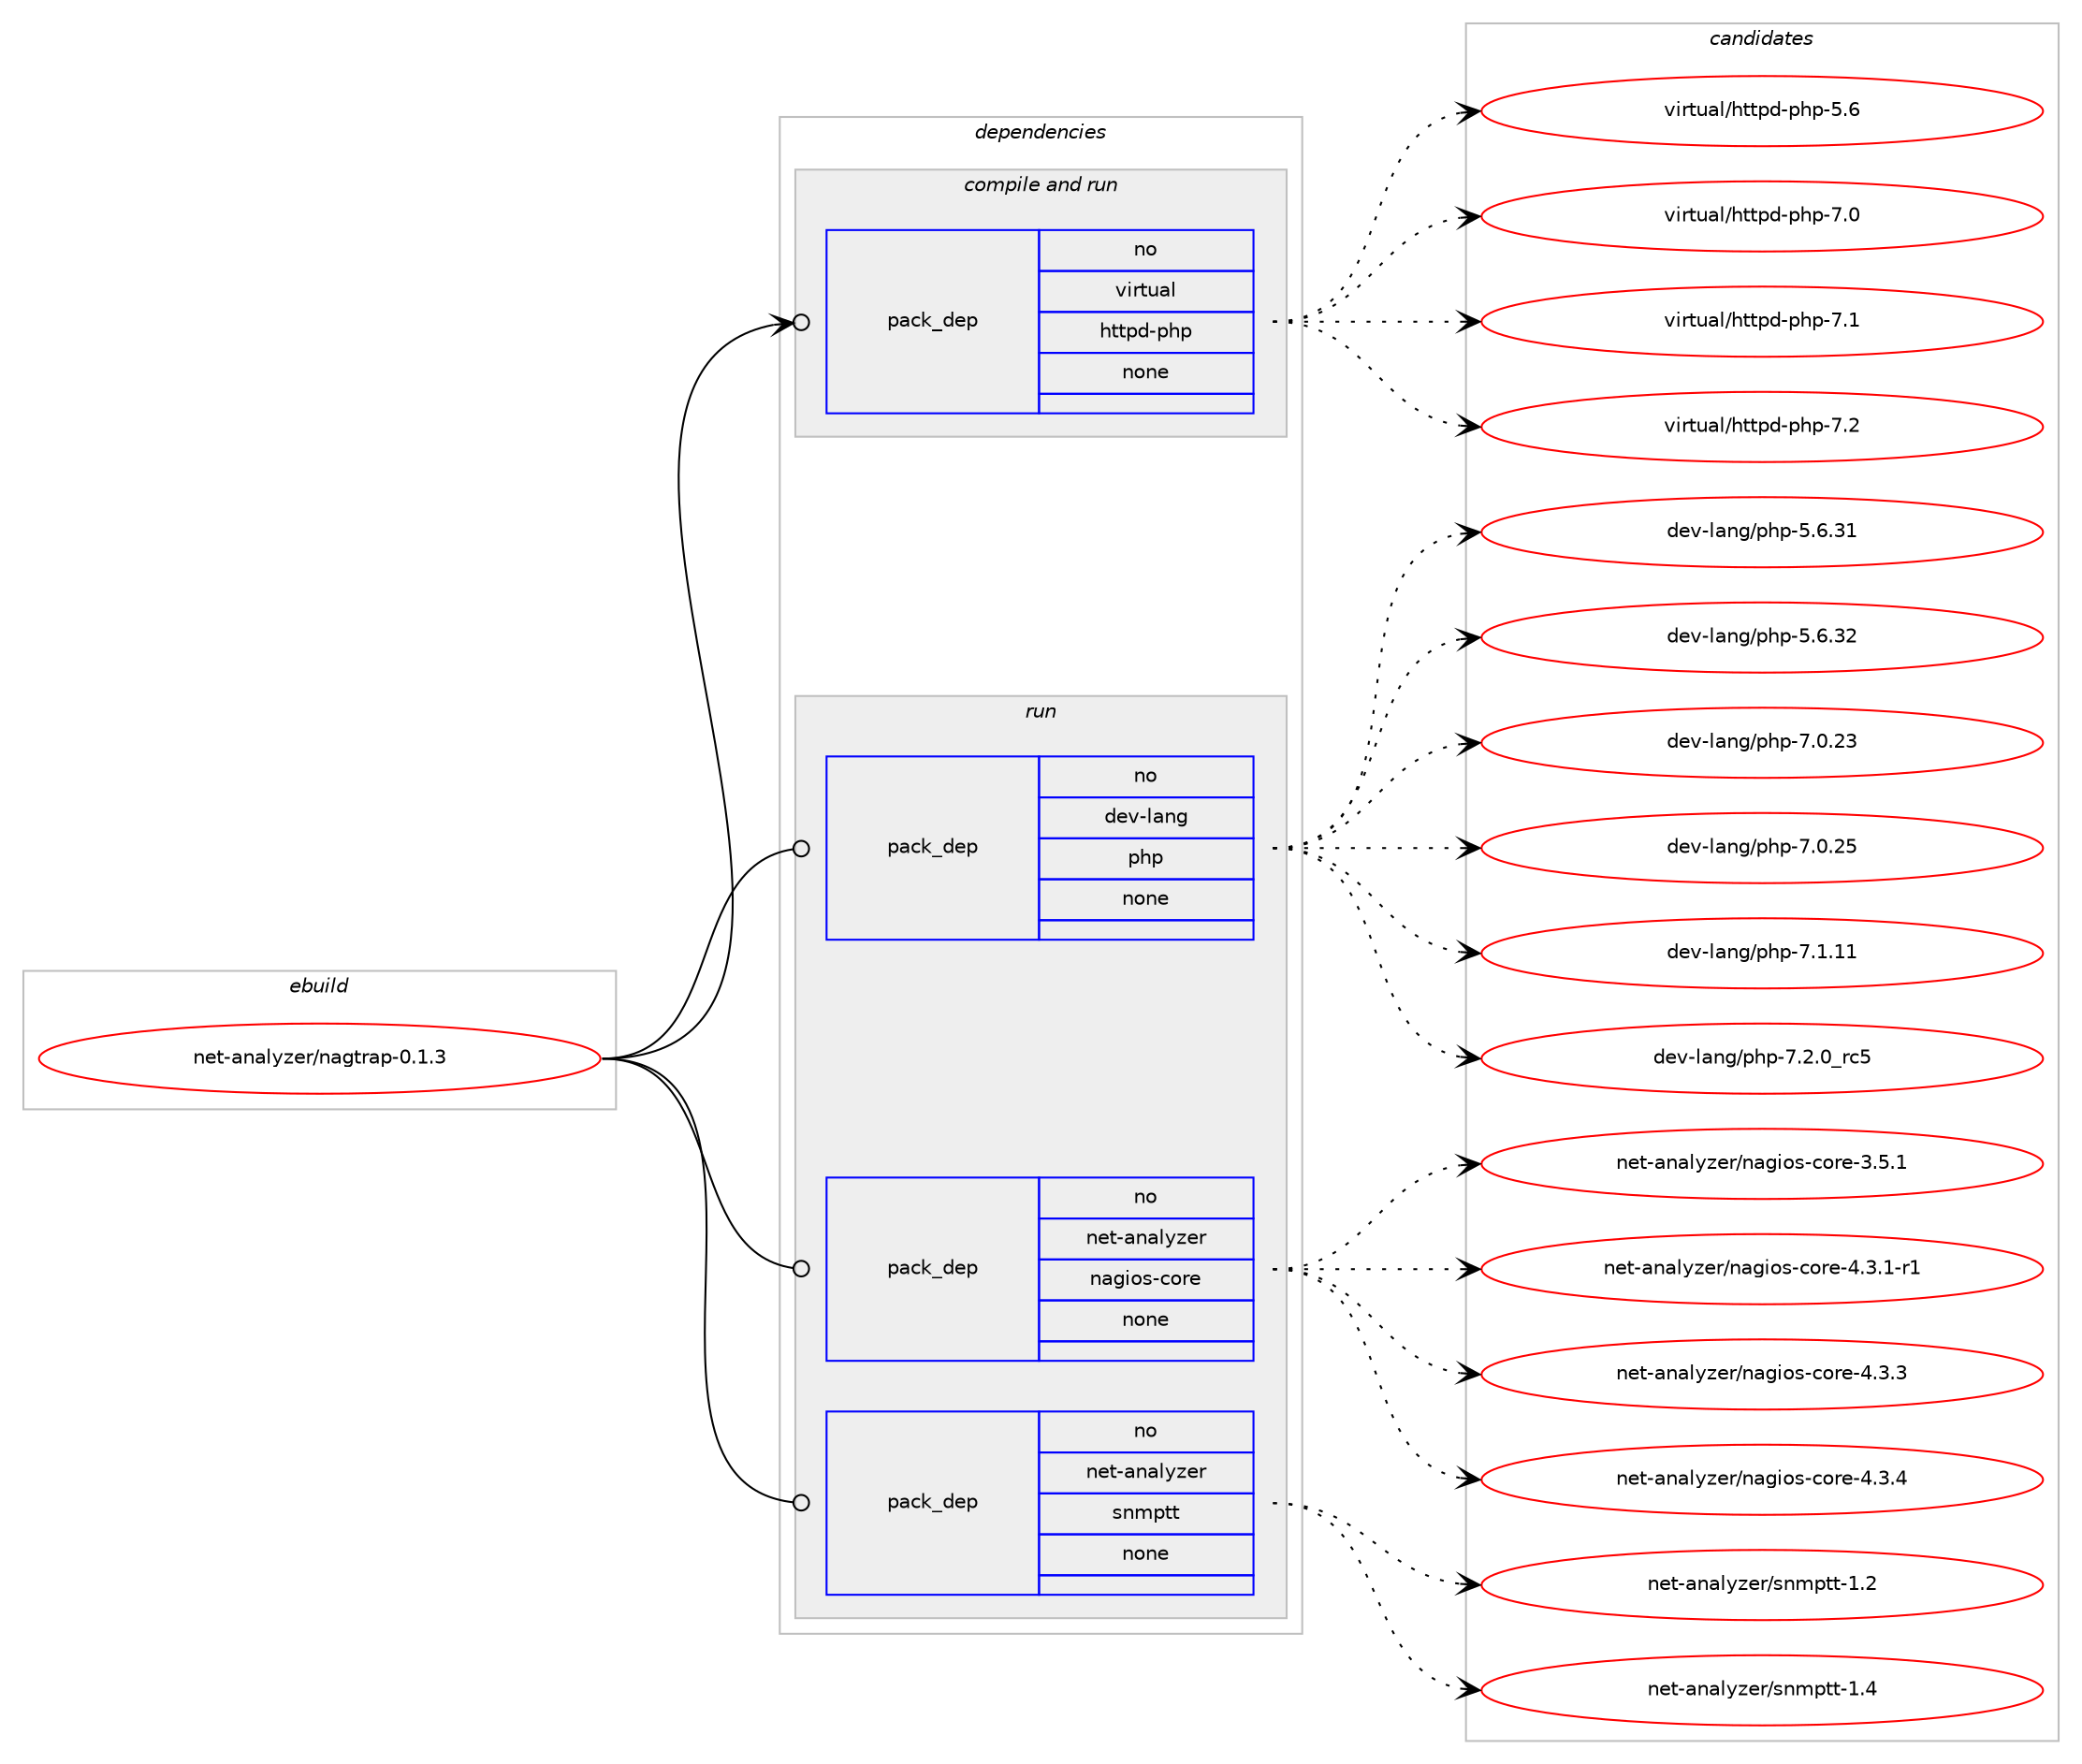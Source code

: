 digraph prolog {

# *************
# Graph options
# *************

newrank=true;
concentrate=true;
compound=true;
graph [rankdir=LR,fontname=Helvetica,fontsize=10,ranksep=1.5];#, ranksep=2.5, nodesep=0.2];
edge  [arrowhead=vee];
node  [fontname=Helvetica,fontsize=10];

# **********
# The ebuild
# **********

subgraph cluster_leftcol {
color=gray;
rank=same;
label=<<i>ebuild</i>>;
id [label="net-analyzer/nagtrap-0.1.3", color=red, width=4, href="../net-analyzer/nagtrap-0.1.3.svg"];
}

# ****************
# The dependencies
# ****************

subgraph cluster_midcol {
color=gray;
label=<<i>dependencies</i>>;
subgraph cluster_compile {
fillcolor="#eeeeee";
style=filled;
label=<<i>compile</i>>;
}
subgraph cluster_compileandrun {
fillcolor="#eeeeee";
style=filled;
label=<<i>compile and run</i>>;
subgraph pack295923 {
dependency401483 [label=<<TABLE BORDER="0" CELLBORDER="1" CELLSPACING="0" CELLPADDING="4" WIDTH="220"><TR><TD ROWSPAN="6" CELLPADDING="30">pack_dep</TD></TR><TR><TD WIDTH="110">no</TD></TR><TR><TD>virtual</TD></TR><TR><TD>httpd-php</TD></TR><TR><TD>none</TD></TR><TR><TD></TD></TR></TABLE>>, shape=none, color=blue];
}
id:e -> dependency401483:w [weight=20,style="solid",arrowhead="odotvee"];
}
subgraph cluster_run {
fillcolor="#eeeeee";
style=filled;
label=<<i>run</i>>;
subgraph pack295924 {
dependency401484 [label=<<TABLE BORDER="0" CELLBORDER="1" CELLSPACING="0" CELLPADDING="4" WIDTH="220"><TR><TD ROWSPAN="6" CELLPADDING="30">pack_dep</TD></TR><TR><TD WIDTH="110">no</TD></TR><TR><TD>dev-lang</TD></TR><TR><TD>php</TD></TR><TR><TD>none</TD></TR><TR><TD></TD></TR></TABLE>>, shape=none, color=blue];
}
id:e -> dependency401484:w [weight=20,style="solid",arrowhead="odot"];
subgraph pack295925 {
dependency401485 [label=<<TABLE BORDER="0" CELLBORDER="1" CELLSPACING="0" CELLPADDING="4" WIDTH="220"><TR><TD ROWSPAN="6" CELLPADDING="30">pack_dep</TD></TR><TR><TD WIDTH="110">no</TD></TR><TR><TD>net-analyzer</TD></TR><TR><TD>nagios-core</TD></TR><TR><TD>none</TD></TR><TR><TD></TD></TR></TABLE>>, shape=none, color=blue];
}
id:e -> dependency401485:w [weight=20,style="solid",arrowhead="odot"];
subgraph pack295926 {
dependency401486 [label=<<TABLE BORDER="0" CELLBORDER="1" CELLSPACING="0" CELLPADDING="4" WIDTH="220"><TR><TD ROWSPAN="6" CELLPADDING="30">pack_dep</TD></TR><TR><TD WIDTH="110">no</TD></TR><TR><TD>net-analyzer</TD></TR><TR><TD>snmptt</TD></TR><TR><TD>none</TD></TR><TR><TD></TD></TR></TABLE>>, shape=none, color=blue];
}
id:e -> dependency401486:w [weight=20,style="solid",arrowhead="odot"];
}
}

# **************
# The candidates
# **************

subgraph cluster_choices {
rank=same;
color=gray;
label=<<i>candidates</i>>;

subgraph choice295923 {
color=black;
nodesep=1;
choice11810511411611797108471041161161121004511210411245534654 [label="virtual/httpd-php-5.6", color=red, width=4,href="../virtual/httpd-php-5.6.svg"];
choice11810511411611797108471041161161121004511210411245554648 [label="virtual/httpd-php-7.0", color=red, width=4,href="../virtual/httpd-php-7.0.svg"];
choice11810511411611797108471041161161121004511210411245554649 [label="virtual/httpd-php-7.1", color=red, width=4,href="../virtual/httpd-php-7.1.svg"];
choice11810511411611797108471041161161121004511210411245554650 [label="virtual/httpd-php-7.2", color=red, width=4,href="../virtual/httpd-php-7.2.svg"];
dependency401483:e -> choice11810511411611797108471041161161121004511210411245534654:w [style=dotted,weight="100"];
dependency401483:e -> choice11810511411611797108471041161161121004511210411245554648:w [style=dotted,weight="100"];
dependency401483:e -> choice11810511411611797108471041161161121004511210411245554649:w [style=dotted,weight="100"];
dependency401483:e -> choice11810511411611797108471041161161121004511210411245554650:w [style=dotted,weight="100"];
}
subgraph choice295924 {
color=black;
nodesep=1;
choice10010111845108971101034711210411245534654465149 [label="dev-lang/php-5.6.31", color=red, width=4,href="../dev-lang/php-5.6.31.svg"];
choice10010111845108971101034711210411245534654465150 [label="dev-lang/php-5.6.32", color=red, width=4,href="../dev-lang/php-5.6.32.svg"];
choice10010111845108971101034711210411245554648465051 [label="dev-lang/php-7.0.23", color=red, width=4,href="../dev-lang/php-7.0.23.svg"];
choice10010111845108971101034711210411245554648465053 [label="dev-lang/php-7.0.25", color=red, width=4,href="../dev-lang/php-7.0.25.svg"];
choice10010111845108971101034711210411245554649464949 [label="dev-lang/php-7.1.11", color=red, width=4,href="../dev-lang/php-7.1.11.svg"];
choice100101118451089711010347112104112455546504648951149953 [label="dev-lang/php-7.2.0_rc5", color=red, width=4,href="../dev-lang/php-7.2.0_rc5.svg"];
dependency401484:e -> choice10010111845108971101034711210411245534654465149:w [style=dotted,weight="100"];
dependency401484:e -> choice10010111845108971101034711210411245534654465150:w [style=dotted,weight="100"];
dependency401484:e -> choice10010111845108971101034711210411245554648465051:w [style=dotted,weight="100"];
dependency401484:e -> choice10010111845108971101034711210411245554648465053:w [style=dotted,weight="100"];
dependency401484:e -> choice10010111845108971101034711210411245554649464949:w [style=dotted,weight="100"];
dependency401484:e -> choice100101118451089711010347112104112455546504648951149953:w [style=dotted,weight="100"];
}
subgraph choice295925 {
color=black;
nodesep=1;
choice11010111645971109710812112210111447110971031051111154599111114101455146534649 [label="net-analyzer/nagios-core-3.5.1", color=red, width=4,href="../net-analyzer/nagios-core-3.5.1.svg"];
choice110101116459711097108121122101114471109710310511111545991111141014552465146494511449 [label="net-analyzer/nagios-core-4.3.1-r1", color=red, width=4,href="../net-analyzer/nagios-core-4.3.1-r1.svg"];
choice11010111645971109710812112210111447110971031051111154599111114101455246514651 [label="net-analyzer/nagios-core-4.3.3", color=red, width=4,href="../net-analyzer/nagios-core-4.3.3.svg"];
choice11010111645971109710812112210111447110971031051111154599111114101455246514652 [label="net-analyzer/nagios-core-4.3.4", color=red, width=4,href="../net-analyzer/nagios-core-4.3.4.svg"];
dependency401485:e -> choice11010111645971109710812112210111447110971031051111154599111114101455146534649:w [style=dotted,weight="100"];
dependency401485:e -> choice110101116459711097108121122101114471109710310511111545991111141014552465146494511449:w [style=dotted,weight="100"];
dependency401485:e -> choice11010111645971109710812112210111447110971031051111154599111114101455246514651:w [style=dotted,weight="100"];
dependency401485:e -> choice11010111645971109710812112210111447110971031051111154599111114101455246514652:w [style=dotted,weight="100"];
}
subgraph choice295926 {
color=black;
nodesep=1;
choice1101011164597110971081211221011144711511010911211611645494650 [label="net-analyzer/snmptt-1.2", color=red, width=4,href="../net-analyzer/snmptt-1.2.svg"];
choice1101011164597110971081211221011144711511010911211611645494652 [label="net-analyzer/snmptt-1.4", color=red, width=4,href="../net-analyzer/snmptt-1.4.svg"];
dependency401486:e -> choice1101011164597110971081211221011144711511010911211611645494650:w [style=dotted,weight="100"];
dependency401486:e -> choice1101011164597110971081211221011144711511010911211611645494652:w [style=dotted,weight="100"];
}
}

}
